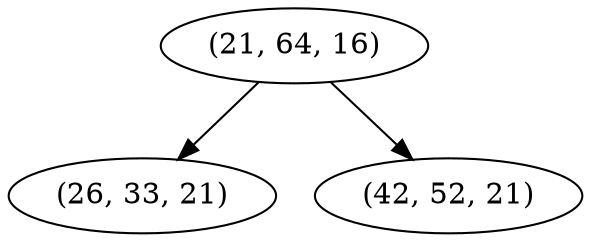 digraph tree {
    "(21, 64, 16)";
    "(26, 33, 21)";
    "(42, 52, 21)";
    "(21, 64, 16)" -> "(26, 33, 21)";
    "(21, 64, 16)" -> "(42, 52, 21)";
}

